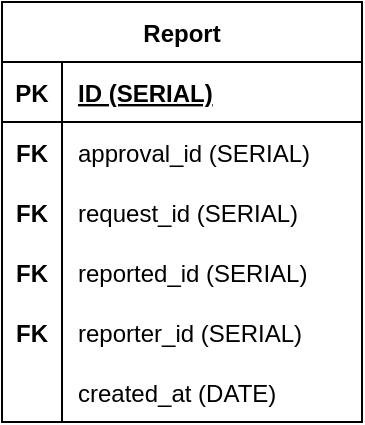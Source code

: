 <mxfile version="14.5.1" type="device"><diagram id="W4ElpNkR8GKQGzE3flIK" name="Page-1"><mxGraphModel dx="1102" dy="549" grid="1" gridSize="10" guides="1" tooltips="1" connect="1" arrows="1" fold="1" page="1" pageScale="1" pageWidth="850" pageHeight="1100" math="0" shadow="0"><root><mxCell id="0"/><mxCell id="1" parent="0"/><mxCell id="yMQ0-phFBtmFgV9dUJVU-1" value="Report" style="shape=table;startSize=30;container=1;collapsible=1;childLayout=tableLayout;fixedRows=1;rowLines=0;fontStyle=1;align=center;resizeLast=1;" parent="1" vertex="1"><mxGeometry x="170" y="120" width="180" height="210" as="geometry"><mxRectangle x="170" y="130" width="70" height="30" as="alternateBounds"/></mxGeometry></mxCell><mxCell id="yMQ0-phFBtmFgV9dUJVU-2" value="" style="shape=partialRectangle;collapsible=0;dropTarget=0;pointerEvents=0;fillColor=none;top=0;left=0;bottom=1;right=0;points=[[0,0.5],[1,0.5]];portConstraint=eastwest;" parent="yMQ0-phFBtmFgV9dUJVU-1" vertex="1"><mxGeometry y="30" width="180" height="30" as="geometry"/></mxCell><mxCell id="yMQ0-phFBtmFgV9dUJVU-3" value="PK" style="shape=partialRectangle;connectable=0;fillColor=none;top=0;left=0;bottom=0;right=0;fontStyle=1;overflow=hidden;" parent="yMQ0-phFBtmFgV9dUJVU-2" vertex="1"><mxGeometry width="30" height="30" as="geometry"/></mxCell><mxCell id="yMQ0-phFBtmFgV9dUJVU-4" value="ID (SERIAL)" style="shape=partialRectangle;connectable=0;fillColor=none;top=0;left=0;bottom=0;right=0;align=left;spacingLeft=6;fontStyle=5;overflow=hidden;" parent="yMQ0-phFBtmFgV9dUJVU-2" vertex="1"><mxGeometry x="30" width="150" height="30" as="geometry"/></mxCell><mxCell id="yMQ0-phFBtmFgV9dUJVU-5" value="" style="shape=partialRectangle;collapsible=0;dropTarget=0;pointerEvents=0;fillColor=none;top=0;left=0;bottom=0;right=0;points=[[0,0.5],[1,0.5]];portConstraint=eastwest;" parent="yMQ0-phFBtmFgV9dUJVU-1" vertex="1"><mxGeometry y="60" width="180" height="30" as="geometry"/></mxCell><mxCell id="yMQ0-phFBtmFgV9dUJVU-6" value="FK" style="shape=partialRectangle;connectable=0;fillColor=none;top=0;left=0;bottom=0;right=0;editable=1;overflow=hidden;fontStyle=1" parent="yMQ0-phFBtmFgV9dUJVU-5" vertex="1"><mxGeometry width="30" height="30" as="geometry"/></mxCell><mxCell id="yMQ0-phFBtmFgV9dUJVU-7" value="approval_id (SERIAL)" style="shape=partialRectangle;connectable=0;fillColor=none;top=0;left=0;bottom=0;right=0;align=left;spacingLeft=6;overflow=hidden;" parent="yMQ0-phFBtmFgV9dUJVU-5" vertex="1"><mxGeometry x="30" width="150" height="30" as="geometry"/></mxCell><mxCell id="yMQ0-phFBtmFgV9dUJVU-8" value="" style="shape=partialRectangle;collapsible=0;dropTarget=0;pointerEvents=0;fillColor=none;top=0;left=0;bottom=0;right=0;points=[[0,0.5],[1,0.5]];portConstraint=eastwest;" parent="yMQ0-phFBtmFgV9dUJVU-1" vertex="1"><mxGeometry y="90" width="180" height="30" as="geometry"/></mxCell><mxCell id="yMQ0-phFBtmFgV9dUJVU-9" value="FK" style="shape=partialRectangle;connectable=0;fillColor=none;top=0;left=0;bottom=0;right=0;editable=1;overflow=hidden;fontStyle=1" parent="yMQ0-phFBtmFgV9dUJVU-8" vertex="1"><mxGeometry width="30" height="30" as="geometry"/></mxCell><mxCell id="yMQ0-phFBtmFgV9dUJVU-10" value="request_id (SERIAL)" style="shape=partialRectangle;connectable=0;fillColor=none;top=0;left=0;bottom=0;right=0;align=left;spacingLeft=6;overflow=hidden;" parent="yMQ0-phFBtmFgV9dUJVU-8" vertex="1"><mxGeometry x="30" width="150" height="30" as="geometry"/></mxCell><mxCell id="yMQ0-phFBtmFgV9dUJVU-11" value="" style="shape=partialRectangle;collapsible=0;dropTarget=0;pointerEvents=0;fillColor=none;top=0;left=0;bottom=0;right=0;points=[[0,0.5],[1,0.5]];portConstraint=eastwest;" parent="yMQ0-phFBtmFgV9dUJVU-1" vertex="1"><mxGeometry y="120" width="180" height="30" as="geometry"/></mxCell><mxCell id="yMQ0-phFBtmFgV9dUJVU-12" value="FK" style="shape=partialRectangle;connectable=0;fillColor=none;top=0;left=0;bottom=0;right=0;editable=1;overflow=hidden;fontStyle=1" parent="yMQ0-phFBtmFgV9dUJVU-11" vertex="1"><mxGeometry width="30" height="30" as="geometry"/></mxCell><mxCell id="yMQ0-phFBtmFgV9dUJVU-13" value="reported_id (SERIAL)" style="shape=partialRectangle;connectable=0;fillColor=none;top=0;left=0;bottom=0;right=0;align=left;spacingLeft=6;overflow=hidden;" parent="yMQ0-phFBtmFgV9dUJVU-11" vertex="1"><mxGeometry x="30" width="150" height="30" as="geometry"/></mxCell><mxCell id="yMQ0-phFBtmFgV9dUJVU-33" value="" style="shape=partialRectangle;collapsible=0;dropTarget=0;pointerEvents=0;fillColor=none;top=0;left=0;bottom=0;right=0;points=[[0,0.5],[1,0.5]];portConstraint=eastwest;" parent="yMQ0-phFBtmFgV9dUJVU-1" vertex="1"><mxGeometry y="150" width="180" height="30" as="geometry"/></mxCell><mxCell id="yMQ0-phFBtmFgV9dUJVU-34" value="FK" style="shape=partialRectangle;connectable=0;fillColor=none;top=0;left=0;bottom=0;right=0;editable=1;overflow=hidden;fontStyle=1" parent="yMQ0-phFBtmFgV9dUJVU-33" vertex="1"><mxGeometry width="30" height="30" as="geometry"/></mxCell><mxCell id="yMQ0-phFBtmFgV9dUJVU-35" value="reporter_id (SERIAL)" style="shape=partialRectangle;connectable=0;fillColor=none;top=0;left=0;bottom=0;right=0;align=left;spacingLeft=6;overflow=hidden;" parent="yMQ0-phFBtmFgV9dUJVU-33" vertex="1"><mxGeometry x="30" width="150" height="30" as="geometry"/></mxCell><mxCell id="yMQ0-phFBtmFgV9dUJVU-55" value="" style="shape=partialRectangle;collapsible=0;dropTarget=0;pointerEvents=0;fillColor=none;top=0;left=0;bottom=0;right=0;points=[[0,0.5],[1,0.5]];portConstraint=eastwest;" parent="yMQ0-phFBtmFgV9dUJVU-1" vertex="1"><mxGeometry y="180" width="180" height="30" as="geometry"/></mxCell><mxCell id="yMQ0-phFBtmFgV9dUJVU-56" value="" style="shape=partialRectangle;connectable=0;fillColor=none;top=0;left=0;bottom=0;right=0;editable=1;overflow=hidden;" parent="yMQ0-phFBtmFgV9dUJVU-55" vertex="1"><mxGeometry width="30" height="30" as="geometry"/></mxCell><mxCell id="yMQ0-phFBtmFgV9dUJVU-57" value="created_at (DATE)" style="shape=partialRectangle;connectable=0;fillColor=none;top=0;left=0;bottom=0;right=0;align=left;spacingLeft=6;overflow=hidden;" parent="yMQ0-phFBtmFgV9dUJVU-55" vertex="1"><mxGeometry x="30" width="150" height="30" as="geometry"/></mxCell></root></mxGraphModel></diagram></mxfile>